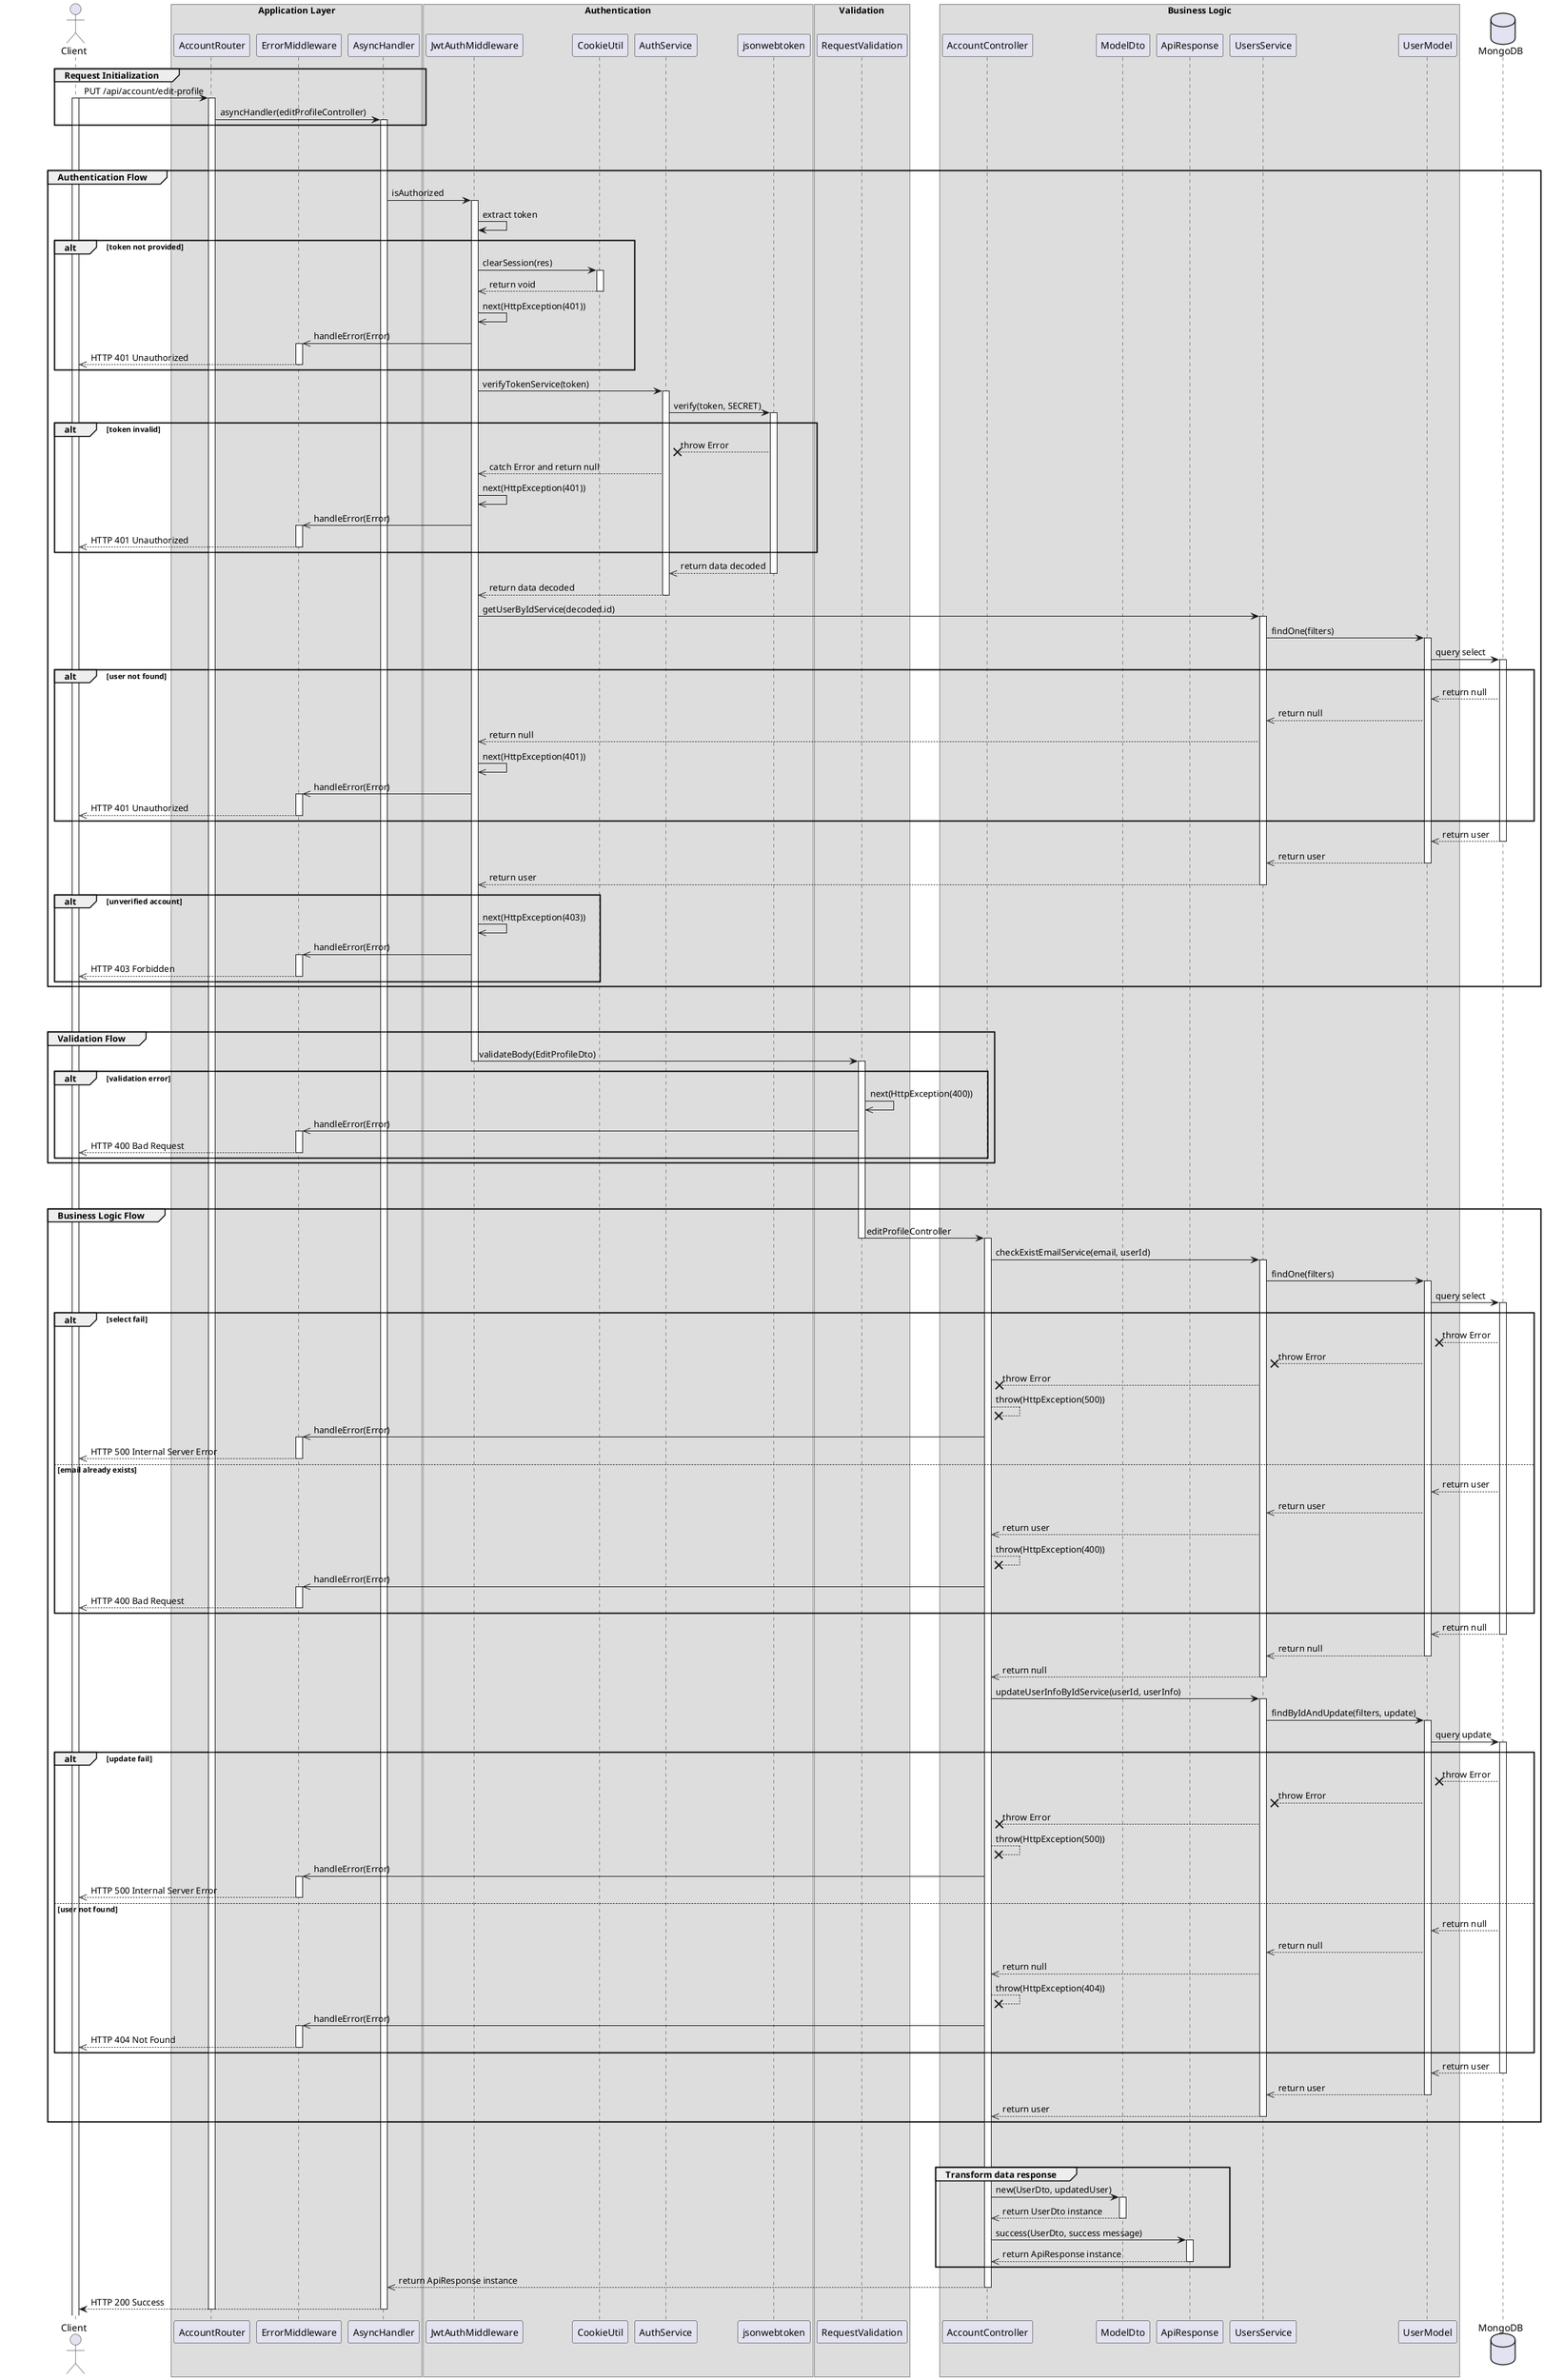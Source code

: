 @startuml Update User Profile

actor Client

box "Application Layer"
participant AccountRouter 
participant ErrorMiddleware 
participant AsyncHandler 
end box

box "Authentication"
participant JwtAuthMiddleware 
participant CookieUtil
participant AuthService
participant jsonwebtoken
end box

box "Validation"
participant RequestValidation
end box

box "Business Logic"
participant AccountController
participant ModelDto
participant ApiResponse
participant UsersService
participant UserModel
end box

database MongoDB

' Step 1
group Request Initialization
    Client -> AccountRouter: PUT /api/account/edit-profile
    activate Client
    activate AccountRouter
    AccountRouter -> AsyncHandler: asyncHandler(editProfileController)
    activate AsyncHandler
end

break
break

' Step 2
group Authentication Flow
    AsyncHandler -> JwtAuthMiddleware: isAuthorized
    activate JwtAuthMiddleware

    JwtAuthMiddleware -> JwtAuthMiddleware: extract token
    alt token not provided
        JwtAuthMiddleware -> CookieUtil: clearSession(res)
        activate CookieUtil
        CookieUtil -->> JwtAuthMiddleware: return void
        deactivate CookieUtil
        JwtAuthMiddleware ->> JwtAuthMiddleware: next(HttpException(401))
        JwtAuthMiddleware ->> ErrorMiddleware: handleError(Error)
        activate ErrorMiddleware
        ErrorMiddleware -->> Client: HTTP 401 Unauthorized
        deactivate ErrorMiddleware
    end 

    JwtAuthMiddleware -> AuthService: verifyTokenService(token)
    activate AuthService
    AuthService -> jsonwebtoken: verify(token, SECRET)
    activate jsonwebtoken
    alt token invalid
        jsonwebtoken --x AuthService: throw Error
        AuthService -->> JwtAuthMiddleware: catch Error and return null
        JwtAuthMiddleware ->> JwtAuthMiddleware: next(HttpException(401))
        JwtAuthMiddleware ->> ErrorMiddleware: handleError(Error)
        activate ErrorMiddleware
        ErrorMiddleware -->> Client: HTTP 401 Unauthorized
        deactivate ErrorMiddleware
    end

    jsonwebtoken -->> AuthService: return data decoded
    deactivate jsonwebtoken
    AuthService -->> JwtAuthMiddleware: return data decoded
    deactivate AuthService
    JwtAuthMiddleware -> UsersService: getUserByIdService(decoded.id)
    activate UsersService
    UsersService -> UserModel: findOne(filters)
    activate UserModel
    UserModel -> MongoDB: query select
    activate MongoDB

    alt user not found
        MongoDB -->> UserModel: return null
        UserModel -->> UsersService: return null
        UsersService -->> JwtAuthMiddleware: return null
        JwtAuthMiddleware ->> JwtAuthMiddleware: next(HttpException(401))
        JwtAuthMiddleware ->> ErrorMiddleware: handleError(Error)
        activate ErrorMiddleware
        ErrorMiddleware -->> Client: HTTP 401 Unauthorized
        deactivate ErrorMiddleware
    end

    MongoDB -->> UserModel: return user
    deactivate MongoDB
    UserModel -->> UsersService: return user
    deactivate UserModel
    UsersService -->> JwtAuthMiddleware: return user
    deactivate UsersService

    alt unverified account
        JwtAuthMiddleware ->> JwtAuthMiddleware: next(HttpException(403))
        JwtAuthMiddleware ->> ErrorMiddleware: handleError(Error)
        activate ErrorMiddleware
        ErrorMiddleware -->> Client: HTTP 403 Forbidden
        deactivate ErrorMiddleware
    end
end

break
break

' Step 3
group Validation Flow
    JwtAuthMiddleware -> RequestValidation: validateBody(EditProfileDto)
    deactivate JwtAuthMiddleware
    activate RequestValidation
    
    alt validation error
        RequestValidation ->> RequestValidation: next(HttpException(400))
        RequestValidation ->> ErrorMiddleware: handleError(Error)
        activate ErrorMiddleware
        ErrorMiddleware -->> Client: HTTP 400 Bad Request
        deactivate ErrorMiddleware
    end
end

break
break



' Step 4
group Business Logic Flow
    RequestValidation -> AccountController: editProfileController
    deactivate RequestValidation
    activate AccountController
    AccountController -> UsersService: checkExistEmailService(email, userId)    
    activate UsersService
    UsersService -> UserModel: findOne(filters)
    activate UserModel
    UserModel -> MongoDB: query select
    activate MongoDB

    alt select fail
        MongoDB --x UserModel: throw Error
        UserModel --x UsersService: throw Error
        UsersService --x AccountController: throw Error
        AccountController --x AccountController: throw(HttpException(500))
        AccountController ->> ErrorMiddleware: handleError(Error)
        activate ErrorMiddleware
        ErrorMiddleware -->> Client: HTTP 500 Internal Server Error
        deactivate ErrorMiddleware
    else email already exists
        MongoDB -->> UserModel: return user
        UserModel -->> UsersService: return user
        UsersService -->> AccountController: return user
        AccountController --x AccountController: throw(HttpException(400))
        AccountController ->> ErrorMiddleware: handleError(Error)
        activate ErrorMiddleware
        ErrorMiddleware -->> Client: HTTP 400 Bad Request
        deactivate ErrorMiddleware
    end

    MongoDB -->> UserModel: return null
    deactivate MongoDB
    UserModel -->> UsersService: return null
    deactivate UserModel
    UsersService -->> AccountController: return null
    deactivate UsersService
    AccountController -> UsersService: updateUserInfoByIdService(userId, userInfo)
    activate UsersService
    UsersService -> UserModel: findByIdAndUpdate(filters, update)
    activate UserModel
    UserModel -> MongoDB: query update
    activate MongoDB

    alt update fail
        MongoDB --x UserModel: throw Error
        UserModel --x UsersService: throw Error
        UsersService --x AccountController: throw Error
        AccountController --x AccountController: throw(HttpException(500))
        AccountController ->> ErrorMiddleware: handleError(Error)
        activate ErrorMiddleware
        ErrorMiddleware -->> Client: HTTP 500 Internal Server Error
        deactivate ErrorMiddleware
    else user not found
        MongoDB -->> UserModel: return null
        UserModel -->> UsersService: return null
        UsersService -->> AccountController: return null
        AccountController --x AccountController: throw(HttpException(404))
        AccountController ->> ErrorMiddleware: handleError(Error)
        activate ErrorMiddleware
        ErrorMiddleware -->> Client: HTTP 404 Not Found
        deactivate ErrorMiddleware
    end

    MongoDB -->> UserModel: return user
    deactivate MongoDB
    UserModel -->> UsersService: return user
    deactivate UserModel
    UsersService -->> AccountController: return user
    deactivate UsersService


       
end
break 
break 

group Transform data response
    AccountController -> ModelDto: new(UserDto, updatedUser)
    activate ModelDto
    ModelDto -->> AccountController: return UserDto instance
    deactivate ModelDto

    AccountController -> ApiResponse: success(UserDto, success message)
    activate ApiResponse
    ApiResponse -->> AccountController: return ApiResponse instance
    deactivate ApiResponse 
end
    
AccountController -->> AsyncHandler: return ApiResponse instance
deactivate AccountController
AsyncHandler --> Client: HTTP 200 Success
deactivate AsyncHandler
deactivate AccountRouter




@enduml